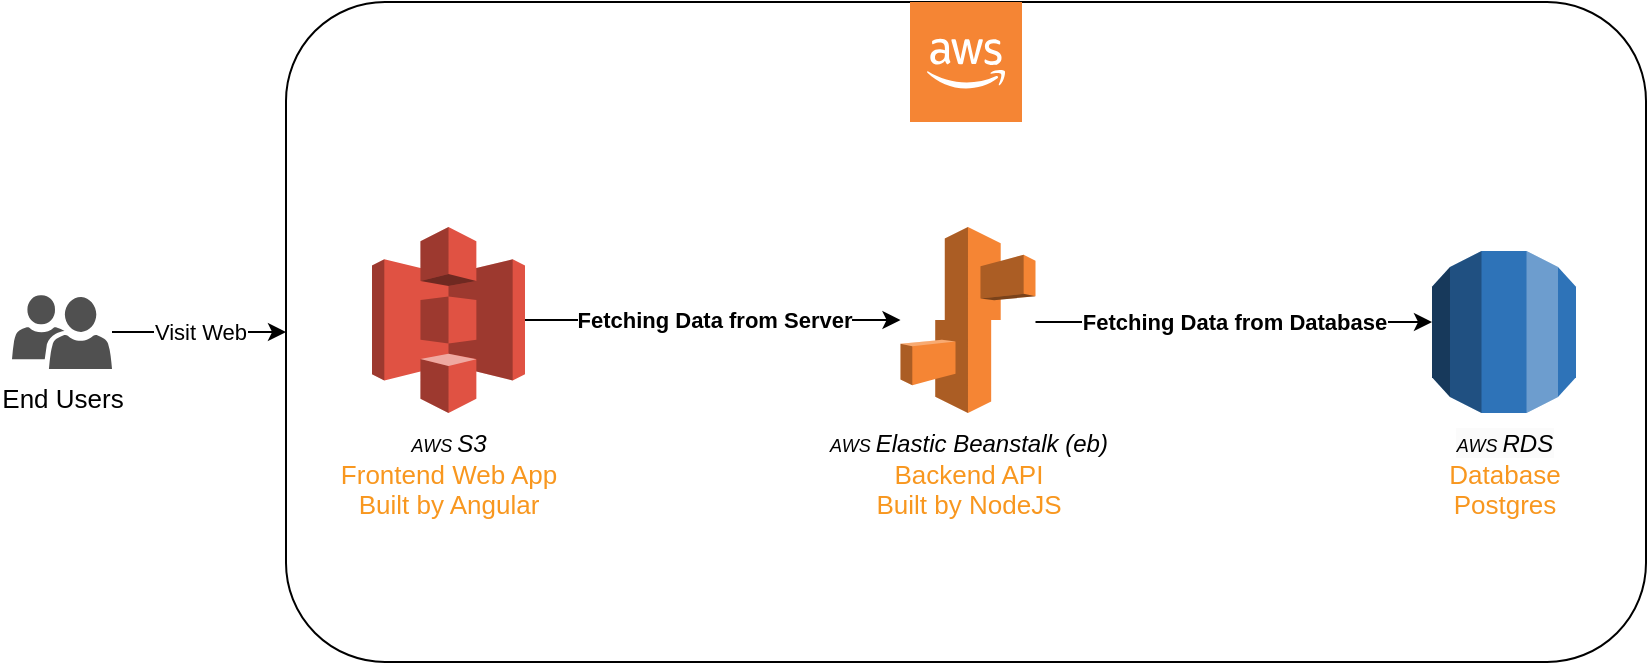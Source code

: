 <mxfile version="20.8.23" type="device"><diagram name="Page-1" id="g54DgWO1IDkdoDS67ra5"><mxGraphModel dx="1195" dy="637" grid="1" gridSize="10" guides="1" tooltips="1" connect="1" arrows="1" fold="1" page="1" pageScale="1" pageWidth="850" pageHeight="1100" math="0" shadow="0"><root><mxCell id="0"/><mxCell id="1" parent="0"/><mxCell id="fJunb7cuaxZXb050R4N5-1" value="" style="rounded=1;whiteSpace=wrap;html=1;" vertex="1" parent="1"><mxGeometry x="167" y="40" width="680" height="330" as="geometry"/></mxCell><mxCell id="fJunb7cuaxZXb050R4N5-2" value="" style="outlineConnect=0;dashed=0;verticalLabelPosition=bottom;verticalAlign=top;align=center;html=1;shape=mxgraph.aws3.cloud_2;fillColor=#F58534;gradientColor=none;fontSize=13;" vertex="1" parent="1"><mxGeometry x="479" y="40" width="56" height="60" as="geometry"/></mxCell><mxCell id="fJunb7cuaxZXb050R4N5-10" value="Visit Web" style="edgeStyle=orthogonalEdgeStyle;rounded=0;orthogonalLoop=1;jettySize=auto;html=1;entryX=0;entryY=0.5;entryDx=0;entryDy=0;fontSize=11;fontColor=#000000;" edge="1" parent="1" source="fJunb7cuaxZXb050R4N5-4" target="fJunb7cuaxZXb050R4N5-1"><mxGeometry relative="1" as="geometry"/></mxCell><mxCell id="fJunb7cuaxZXb050R4N5-4" value="End Users" style="sketch=0;pointerEvents=1;shadow=0;dashed=0;html=1;strokeColor=none;labelPosition=center;verticalLabelPosition=bottom;verticalAlign=top;align=center;fillColor=#505050;shape=mxgraph.mscae.intune.user_group;fontSize=13;" vertex="1" parent="1"><mxGeometry x="30" y="186.5" width="50" height="37" as="geometry"/></mxCell><mxCell id="fJunb7cuaxZXb050R4N5-8" value="&lt;font style=&quot;font-size: 11px;&quot;&gt;&lt;b&gt;Fetching Data from Server&lt;/b&gt;&lt;/font&gt;" style="edgeStyle=orthogonalEdgeStyle;rounded=0;orthogonalLoop=1;jettySize=auto;html=1;fontSize=9;fontColor=#000000;" edge="1" parent="1" source="fJunb7cuaxZXb050R4N5-5" target="fJunb7cuaxZXb050R4N5-6"><mxGeometry relative="1" as="geometry"/></mxCell><mxCell id="fJunb7cuaxZXb050R4N5-5" value="&lt;font style=&quot;&quot;&gt;&lt;i style=&quot;&quot;&gt;&lt;font style=&quot;font-size: 9px;&quot;&gt;AWS &lt;/font&gt;&lt;span style=&quot;font-size: 12px;&quot;&gt;S3&lt;/span&gt;&lt;/i&gt;&lt;br&gt;&lt;/font&gt;&lt;font color=&quot;#f8971f&quot;&gt;Frontend Web App&lt;br&gt;Built by Angular&lt;/font&gt;" style="outlineConnect=0;dashed=0;verticalLabelPosition=bottom;verticalAlign=top;align=center;html=1;shape=mxgraph.aws3.s3;fillColor=#E05243;gradientColor=none;fontSize=13;" vertex="1" parent="1"><mxGeometry x="210" y="152.5" width="76.5" height="93" as="geometry"/></mxCell><mxCell id="fJunb7cuaxZXb050R4N5-9" value="&lt;b style=&quot;border-color: var(--border-color); color: rgb(0, 0, 0); font-family: Helvetica; font-size: 11px; font-style: normal; font-variant-ligatures: normal; font-variant-caps: normal; letter-spacing: normal; orphans: 2; text-align: center; text-indent: 0px; text-transform: none; widows: 2; word-spacing: 0px; -webkit-text-stroke-width: 0px; background-color: rgb(255, 255, 255); text-decoration-thickness: initial; text-decoration-style: initial; text-decoration-color: initial;&quot;&gt;Fetching Data from Database&lt;/b&gt;" style="edgeStyle=orthogonalEdgeStyle;rounded=0;orthogonalLoop=1;jettySize=auto;html=1;fontSize=11;fontColor=#000000;" edge="1" parent="1" source="fJunb7cuaxZXb050R4N5-6" target="fJunb7cuaxZXb050R4N5-7"><mxGeometry relative="1" as="geometry"><Array as="points"><mxPoint x="660" y="200"/><mxPoint x="660" y="200"/></Array></mxGeometry></mxCell><mxCell id="fJunb7cuaxZXb050R4N5-6" value="&lt;font style=&quot;&quot;&gt;&lt;font style=&quot;&quot; color=&quot;#000000&quot;&gt;&lt;i style=&quot;&quot;&gt;&lt;font style=&quot;font-size: 9px;&quot;&gt;AWS &lt;/font&gt;&lt;span style=&quot;font-size: 12px;&quot;&gt;Elastic Beanstalk (eb)&lt;/span&gt;&lt;/i&gt;&lt;/font&gt;&lt;br&gt;&lt;/font&gt;Backend API&lt;br&gt;Built by NodeJS" style="outlineConnect=0;dashed=0;verticalLabelPosition=bottom;verticalAlign=top;align=center;html=1;shape=mxgraph.aws3.elastic_beanstalk;fillColor=#F58534;gradientColor=none;fontSize=13;fontColor=#f8971f;" vertex="1" parent="1"><mxGeometry x="474.25" y="152.5" width="67.5" height="93" as="geometry"/></mxCell><mxCell id="fJunb7cuaxZXb050R4N5-7" value="&lt;font style=&quot;border-color: var(--border-color); color: rgb(248, 151, 31); font-family: Helvetica; font-size: 13px; font-style: normal; font-variant-ligatures: normal; font-variant-caps: normal; font-weight: 400; letter-spacing: normal; orphans: 2; text-align: center; text-indent: 0px; text-transform: none; widows: 2; word-spacing: 0px; -webkit-text-stroke-width: 0px; background-color: rgb(251, 251, 251); text-decoration-thickness: initial; text-decoration-style: initial; text-decoration-color: initial;&quot;&gt;&lt;font style=&quot;border-color: var(--border-color);&quot; color=&quot;#000000&quot;&gt;&lt;i style=&quot;border-color: var(--border-color);&quot;&gt;&lt;font style=&quot;border-color: var(--border-color); font-size: 9px;&quot;&gt;AWS&lt;span&gt;&amp;nbsp;&lt;/span&gt;&lt;/font&gt;&lt;span style=&quot;border-color: var(--border-color); font-size: 12px;&quot;&gt;RDS&lt;/span&gt;&lt;/i&gt;&lt;/font&gt;&lt;br style=&quot;border-color: var(--border-color);&quot;&gt;&lt;/font&gt;&lt;font color=&quot;#f8971f&quot;&gt;&lt;span style=&quot;font-size: 13px;&quot;&gt;Database &lt;br&gt;Postgres&lt;/span&gt;&lt;/font&gt;" style="outlineConnect=0;dashed=0;verticalLabelPosition=bottom;verticalAlign=top;align=center;html=1;shape=mxgraph.aws3.rds;fillColor=#2E73B8;gradientColor=none;fontSize=12;fontColor=#000000;" vertex="1" parent="1"><mxGeometry x="740" y="164.5" width="72" height="81" as="geometry"/></mxCell></root></mxGraphModel></diagram></mxfile>